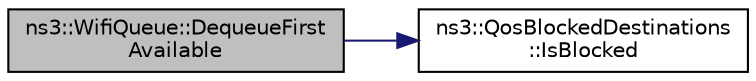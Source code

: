 digraph "ns3::WifiQueue::DequeueFirstAvailable"
{
  edge [fontname="Helvetica",fontsize="10",labelfontname="Helvetica",labelfontsize="10"];
  node [fontname="Helvetica",fontsize="10",shape=record];
  rankdir="LR";
  Node1 [label="ns3::WifiQueue::DequeueFirst\lAvailable",height=0.2,width=0.4,color="black", fillcolor="grey75", style="filled", fontcolor="black"];
  Node1 -> Node2 [color="midnightblue",fontsize="10",style="solid"];
  Node2 [label="ns3::QosBlockedDestinations\l::IsBlocked",height=0.2,width=0.4,color="black", fillcolor="white", style="filled",URL="$d0/d74/classns3_1_1QosBlockedDestinations.html#a48ae04ccd20f510ad7b9c88fe319255c"];
}
